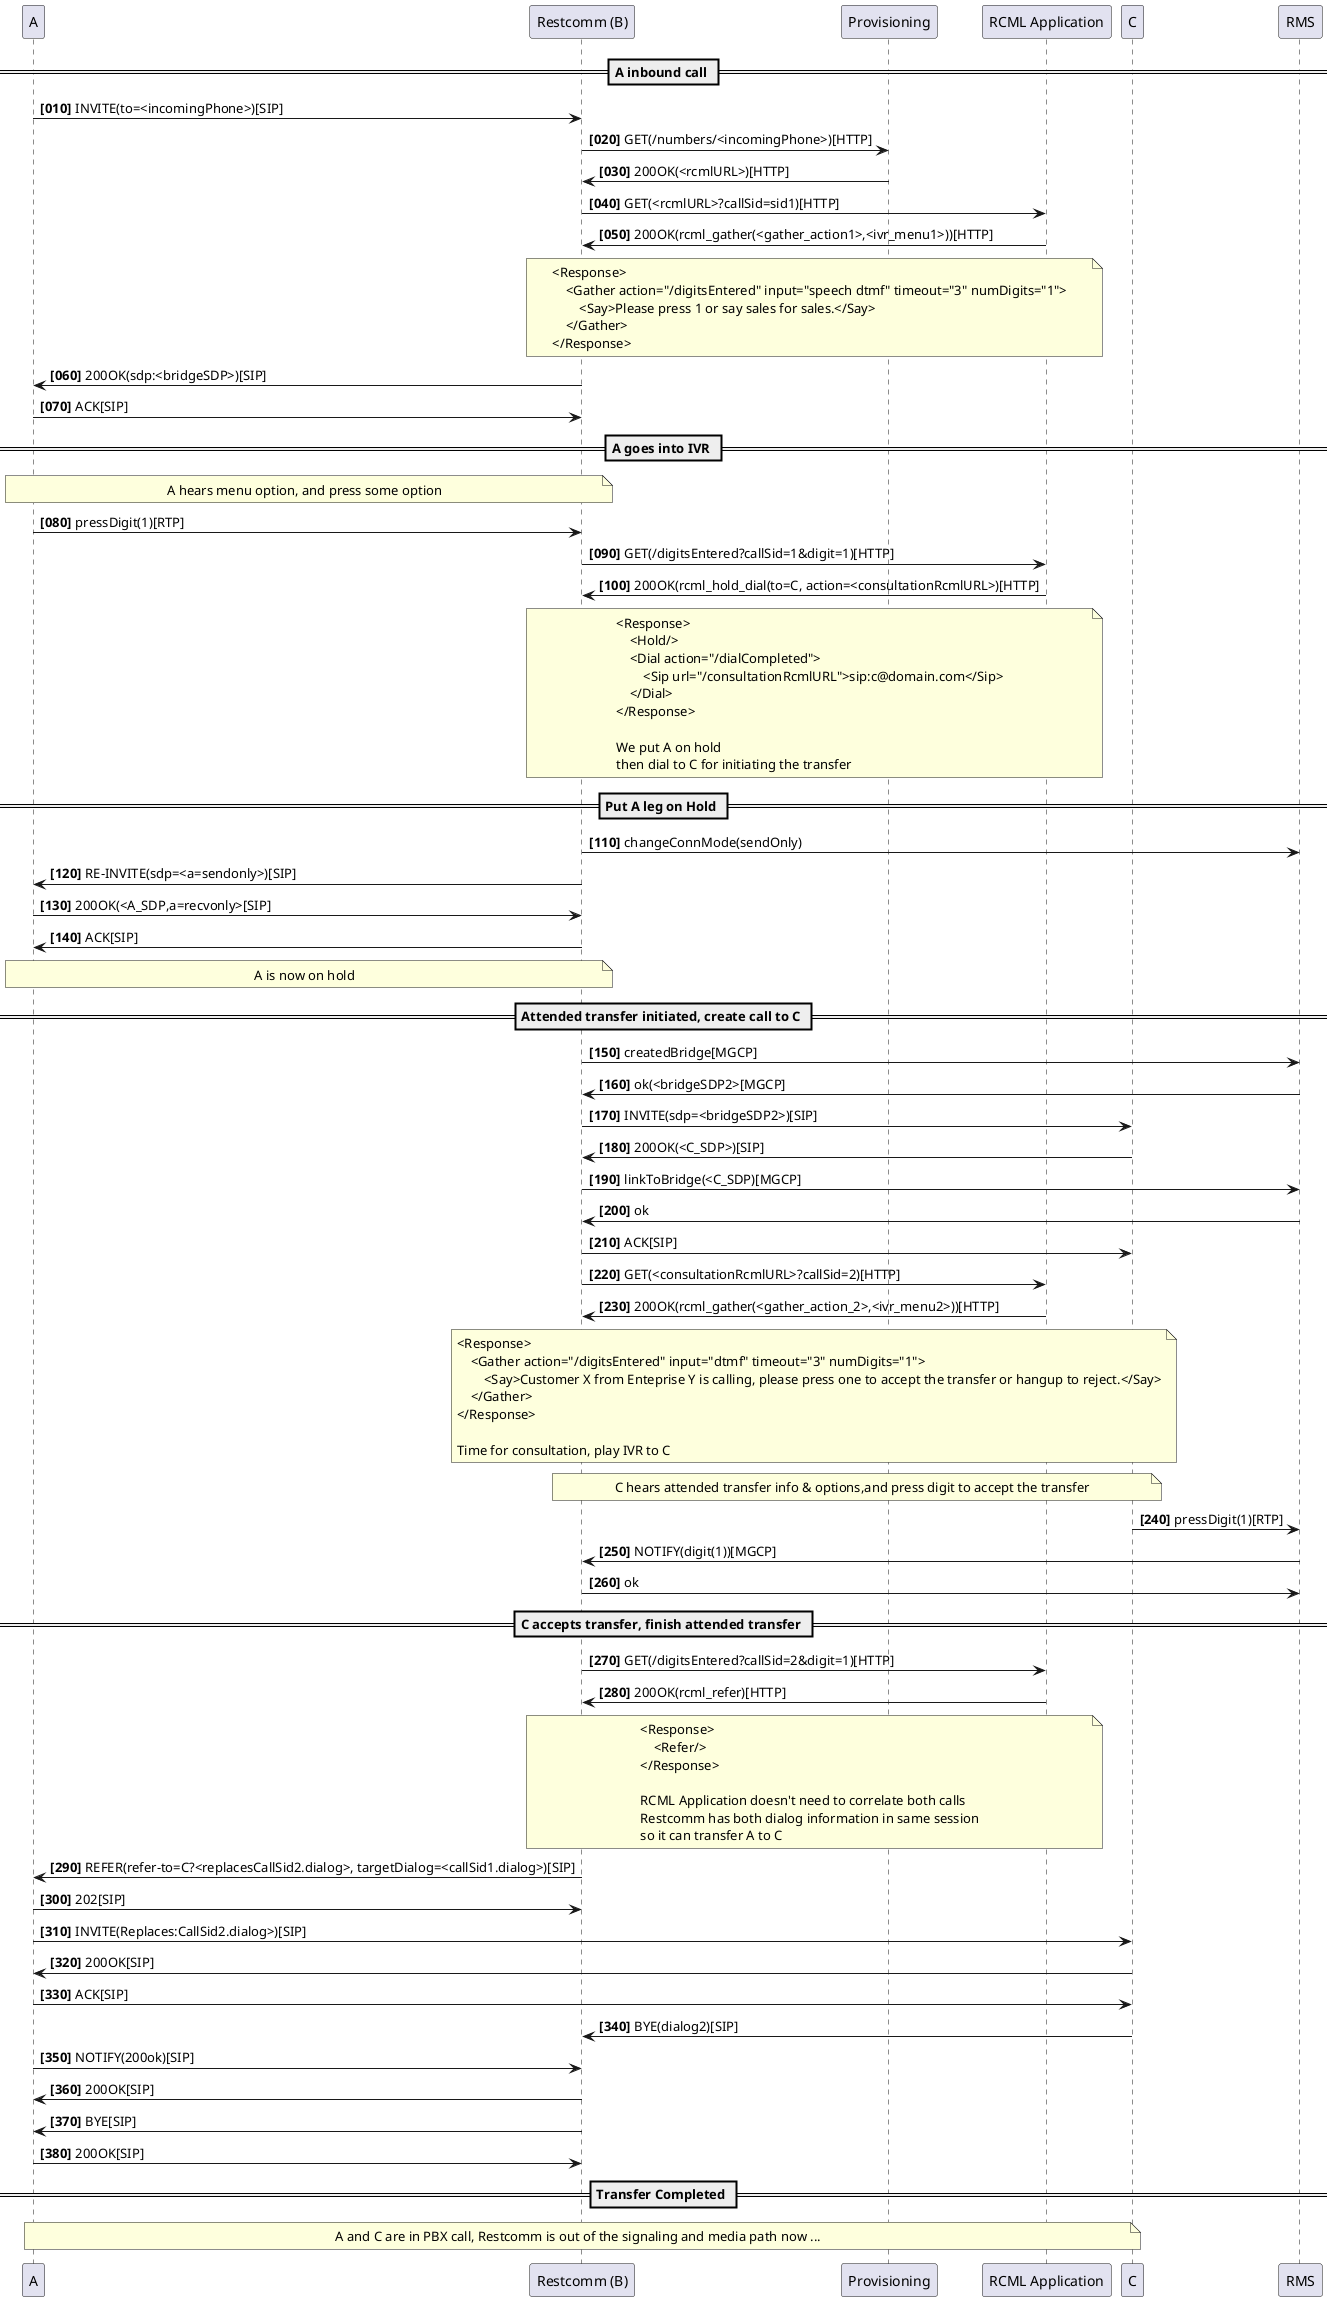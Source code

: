 @startuml
autonumber 10 10 "<b>[000]"
participant "A" as A
participant "Restcomm (B)" as RC
participant "Provisioning" as PlatformProv
participant "RCML Application" as RCMLApp
participant "C" as C

== A inbound call ==
A -> RC: INVITE(to=<incomingPhone>)[SIP]
RC -> PlatformProv: GET(/numbers/<incomingPhone>)[HTTP]
PlatformProv -> RC : 200OK(<rcmlURL>)[HTTP]
RC -> RCMLApp: GET(<rcmlURL>?callSid=sid1)[HTTP]
RCMLApp -> RC : 200OK(rcml_gather(<gather_action1>,<ivr_menu1>))[HTTP]
note over RC, RCMLApp
<Response>
    <Gather action="/digitsEntered" input="speech dtmf" timeout="3" numDigits="1">
        <Say>Please press 1 or say sales for sales.</Say>
    </Gather>
</Response>
end note
RC -> A : 200OK(sdp:<bridgeSDP>)[SIP]
A -> RC: ACK[SIP]

== A goes into IVR ==
note over A, RC: A hears menu option, and press some option
A -> RC : pressDigit(1)[RTP]
RC -> RCMLApp: GET(/digitsEntered?callSid=1&digit=1)[HTTP]
RCMLApp -> RC : 200OK(rcml_hold_dial(to=C, action=<consultationRcmlURL>)[HTTP]
note over RC, RCMLApp
<Response>
    <Hold/>
    <Dial action="/dialCompleted">
        <Sip url="/consultationRcmlURL">sip:c@domain.com</Sip>
    </Dial>
</Response>

We put A on hold
then dial to C for initiating the transfer
end note

== Put A leg on Hold ==
RC -> RMS : changeConnMode(sendOnly)
RC -> A : RE-INVITE(sdp=<a=sendonly>)[SIP]
A -> RC : 200OK(<A_SDP,a=recvonly>[SIP]
RC -> A: ACK[SIP]
note over A, RC: A is now on hold

== Attended transfer initiated, create call to C ==
RC -> RMS : createdBridge[MGCP]
RMS -> RC : ok(<bridgeSDP2>[MGCP]
RC -> C : INVITE(sdp=<bridgeSDP2>)[SIP]
C -> RC : 200OK(<C_SDP>)[SIP]
RC -> RMS: linkToBridge(<C_SDP)[MGCP]
RMS -> RC : ok
RC -> C: ACK[SIP]
RC -> RCMLApp : GET(<consultationRcmlURL>?callSid=2)[HTTP]
RCMLApp -> RC : 200OK(rcml_gather(<gather_action_2>,<ivr_menu2>))[HTTP]
note over RC, RCMLApp
<Response>
    <Gather action="/digitsEntered" input="dtmf" timeout="3" numDigits="1">
        <Say>Customer X from Enteprise Y is calling, please press one to accept the transfer or hangup to reject.</Say>
    </Gather>
</Response>

Time for consultation, play IVR to C
end note

note over RC, C: C hears attended transfer info & options,and press digit to accept the transfer
C -> RMS : pressDigit(1)[RTP]
RMS -> RC : NOTIFY(digit(1))[MGCP]
RC -> RMS : ok
== C accepts transfer, finish attended transfer ==
RC -> RCMLApp: GET(/digitsEntered?callSid=2&digit=1)[HTTP]
RCMLApp -> RC: 200OK(rcml_refer)[HTTP]
note over RC, RCMLApp
<Response>
    <Refer/>
</Response>

RCML Application doesn't need to correlate both calls
Restcomm has both dialog information in same session
so it can transfer A to C
end note

RC -> A : REFER(refer-to=C?<replacesCallSid2.dialog>, targetDialog=<callSid1.dialog>)[SIP]
A -> RC: 202[SIP]
A -> C :INVITE(Replaces:CallSid2.dialog>)[SIP]
C-> A: 200OK[SIP]
A -> C: ACK[SIP]
C -> RC : BYE(dialog2)[SIP]
A -> RC : NOTIFY(200ok)[SIP]
RC -> A : 200OK[SIP]
RC -> A : BYE[SIP]
A -> RC : 200OK[SIP]

== Transfer Completed ==
note over A, C: A and C are in PBX call, Restcomm is out of the signaling and media path now ...
@enduml
